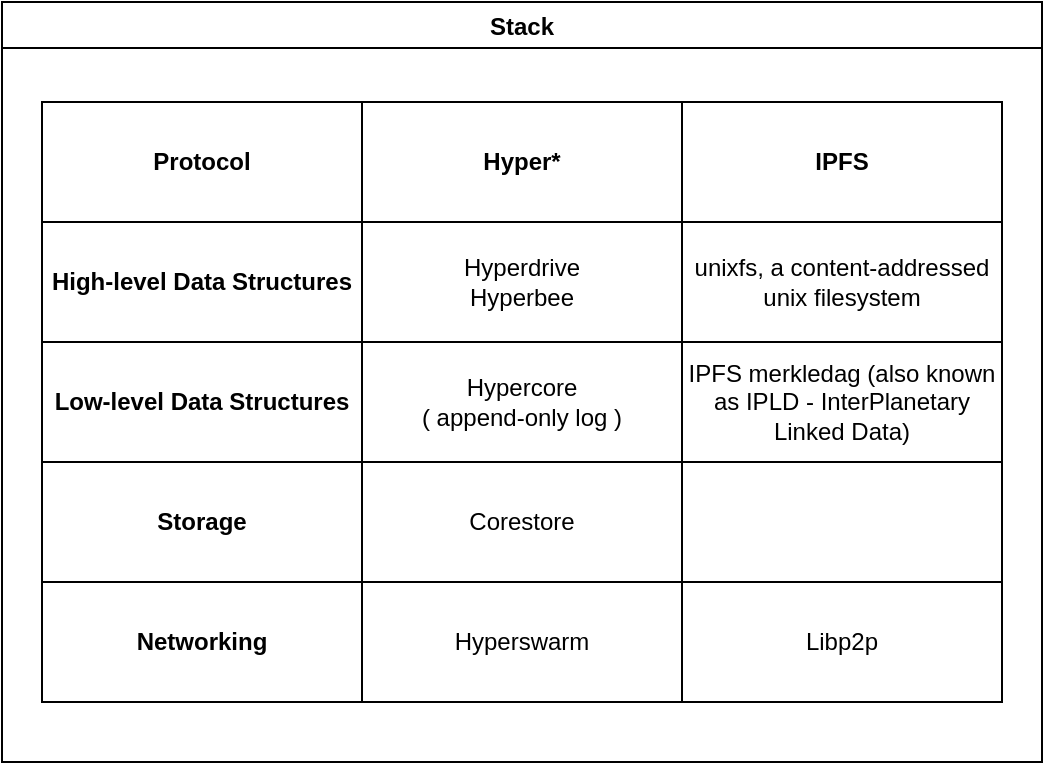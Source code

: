 <mxfile version="20.2.2" type="github" pages="4">
  <diagram id="uun_jjjuWUNww76_Udy4" name="Vergleich">
    <mxGraphModel dx="771" dy="587" grid="1" gridSize="10" guides="1" tooltips="1" connect="1" arrows="1" fold="1" page="1" pageScale="1" pageWidth="827" pageHeight="1169" math="0" shadow="0">
      <root>
        <mxCell id="0" />
        <mxCell id="1" parent="0" />
        <mxCell id="2KaCRzUMMeswWlVjjDwV-10" value="Stack" style="swimlane;" parent="1" vertex="1">
          <mxGeometry x="90" y="60" width="520" height="380" as="geometry" />
        </mxCell>
        <mxCell id="2KaCRzUMMeswWlVjjDwV-4" value="Hyper*" style="whiteSpace=wrap;html=1;align=center;fontStyle=1;fontSize=12;" parent="2KaCRzUMMeswWlVjjDwV-10" vertex="1">
          <mxGeometry x="180" y="50" width="160" height="60" as="geometry" />
        </mxCell>
        <mxCell id="2KaCRzUMMeswWlVjjDwV-9" value="IPFS merkledag (also known as IPLD - InterPlanetary Linked Data)" style="whiteSpace=wrap;html=1;align=center;fontSize=12;" parent="2KaCRzUMMeswWlVjjDwV-10" vertex="1">
          <mxGeometry x="340" y="170" width="160" height="60" as="geometry" />
        </mxCell>
        <mxCell id="2KaCRzUMMeswWlVjjDwV-5" value="Hypercore&lt;br&gt;( append-only log )" style="whiteSpace=wrap;html=1;align=center;fontSize=12;" parent="2KaCRzUMMeswWlVjjDwV-10" vertex="1">
          <mxGeometry x="180" y="170" width="160" height="60" as="geometry" />
        </mxCell>
        <mxCell id="2KaCRzUMMeswWlVjjDwV-8" value="IPFS" style="whiteSpace=wrap;html=1;align=center;fontStyle=1;fontSize=12;" parent="2KaCRzUMMeswWlVjjDwV-10" vertex="1">
          <mxGeometry x="340" y="50" width="160" height="60" as="geometry" />
        </mxCell>
        <mxCell id="2KaCRzUMMeswWlVjjDwV-11" value="Libp2p" style="whiteSpace=wrap;html=1;align=center;fontSize=12;" parent="2KaCRzUMMeswWlVjjDwV-10" vertex="1">
          <mxGeometry x="340" y="290" width="160" height="60" as="geometry" />
        </mxCell>
        <mxCell id="2KaCRzUMMeswWlVjjDwV-6" value="Hyperswarm" style="whiteSpace=wrap;html=1;align=center;fontSize=12;" parent="2KaCRzUMMeswWlVjjDwV-10" vertex="1">
          <mxGeometry x="180" y="290" width="160" height="60" as="geometry" />
        </mxCell>
        <mxCell id="2KaCRzUMMeswWlVjjDwV-12" value="Protocol" style="whiteSpace=wrap;html=1;align=center;fontStyle=1;fontSize=12;" parent="2KaCRzUMMeswWlVjjDwV-10" vertex="1">
          <mxGeometry x="20" y="50" width="160" height="60" as="geometry" />
        </mxCell>
        <mxCell id="2KaCRzUMMeswWlVjjDwV-13" value="Low-level Data Structures" style="whiteSpace=wrap;html=1;align=center;fontStyle=1;fontSize=12;" parent="2KaCRzUMMeswWlVjjDwV-10" vertex="1">
          <mxGeometry x="20" y="170" width="160" height="60" as="geometry" />
        </mxCell>
        <mxCell id="2KaCRzUMMeswWlVjjDwV-14" value="Networking" style="whiteSpace=wrap;html=1;align=center;fontStyle=1;fontSize=12;" parent="2KaCRzUMMeswWlVjjDwV-10" vertex="1">
          <mxGeometry x="20" y="290" width="160" height="60" as="geometry" />
        </mxCell>
        <mxCell id="oaFbPJ7K2uqsgNcsHxHo-1" value="Storage" style="whiteSpace=wrap;html=1;align=center;fontStyle=1;fontSize=12;" parent="2KaCRzUMMeswWlVjjDwV-10" vertex="1">
          <mxGeometry x="20" y="230" width="160" height="60" as="geometry" />
        </mxCell>
        <mxCell id="oaFbPJ7K2uqsgNcsHxHo-2" value="Corestore" style="whiteSpace=wrap;html=1;align=center;fontSize=12;" parent="2KaCRzUMMeswWlVjjDwV-10" vertex="1">
          <mxGeometry x="180" y="230" width="160" height="60" as="geometry" />
        </mxCell>
        <mxCell id="oaFbPJ7K2uqsgNcsHxHo-3" value="" style="whiteSpace=wrap;html=1;align=center;fontSize=12;" parent="2KaCRzUMMeswWlVjjDwV-10" vertex="1">
          <mxGeometry x="340" y="230" width="160" height="60" as="geometry" />
        </mxCell>
        <mxCell id="oaFbPJ7K2uqsgNcsHxHo-4" value="unixfs, a content-addressed unix filesystem" style="whiteSpace=wrap;html=1;align=center;fontStyle=0;fontSize=12;" parent="2KaCRzUMMeswWlVjjDwV-10" vertex="1">
          <mxGeometry x="340" y="110" width="160" height="60" as="geometry" />
        </mxCell>
        <mxCell id="oaFbPJ7K2uqsgNcsHxHo-5" value="Hyperdrive &lt;br style=&quot;font-size: 12px;&quot;&gt;Hyperbee" style="whiteSpace=wrap;html=1;align=center;fontSize=12;" parent="2KaCRzUMMeswWlVjjDwV-10" vertex="1">
          <mxGeometry x="180" y="110" width="160" height="60" as="geometry" />
        </mxCell>
        <mxCell id="oaFbPJ7K2uqsgNcsHxHo-6" value="High-level Data Structures" style="whiteSpace=wrap;html=1;align=center;fontStyle=1;fontSize=12;" parent="2KaCRzUMMeswWlVjjDwV-10" vertex="1">
          <mxGeometry x="20" y="110" width="160" height="60" as="geometry" />
        </mxCell>
      </root>
    </mxGraphModel>
  </diagram>
  <diagram id="JXnR_LFC6wYwE75qUCAt" name="Hypercore">
    <mxGraphModel dx="670" dy="510" grid="1" gridSize="10" guides="1" tooltips="1" connect="1" arrows="1" fold="1" page="1" pageScale="1" pageWidth="827" pageHeight="1169" math="0" shadow="0">
      <root>
        <mxCell id="0" />
        <mxCell id="1" parent="0" />
        <mxCell id="43YB2q3m0qKI83pl-AG2-2" value="Hypercore" style="whiteSpace=wrap;html=1;align=center;fontSize=12;" parent="1" vertex="1">
          <mxGeometry x="270" y="230" width="160" height="60" as="geometry" />
        </mxCell>
        <mxCell id="43YB2q3m0qKI83pl-AG2-3" value="Hyperswarm" style="whiteSpace=wrap;html=1;align=center;fontSize=12;" parent="1" vertex="1">
          <mxGeometry x="270" y="350" width="160" height="60" as="geometry" />
        </mxCell>
        <mxCell id="43YB2q3m0qKI83pl-AG2-5" value="Low-level Data Structures" style="whiteSpace=wrap;html=1;align=center;fontStyle=1;fontSize=12;" parent="1" vertex="1">
          <mxGeometry x="110" y="230" width="160" height="60" as="geometry" />
        </mxCell>
        <mxCell id="43YB2q3m0qKI83pl-AG2-6" value="Networking" style="whiteSpace=wrap;html=1;align=center;fontStyle=1;fontSize=12;" parent="1" vertex="1">
          <mxGeometry x="110" y="350" width="160" height="60" as="geometry" />
        </mxCell>
        <mxCell id="43YB2q3m0qKI83pl-AG2-7" value="Storage" style="whiteSpace=wrap;html=1;align=center;fontStyle=1;fontSize=12;" parent="1" vertex="1">
          <mxGeometry x="110" y="290" width="160" height="60" as="geometry" />
        </mxCell>
        <mxCell id="43YB2q3m0qKI83pl-AG2-9" value="Hyperbee" style="whiteSpace=wrap;html=1;align=center;fontSize=12;" parent="1" vertex="1">
          <mxGeometry x="270" y="170" width="160" height="60" as="geometry" />
        </mxCell>
        <mxCell id="43YB2q3m0qKI83pl-AG2-10" value="High-level Data Structures" style="whiteSpace=wrap;html=1;align=center;fontStyle=1;fontSize=12;" parent="1" vertex="1">
          <mxGeometry x="110" y="170" width="160" height="60" as="geometry" />
        </mxCell>
        <mxCell id="43YB2q3m0qKI83pl-AG2-11" value="Corestore-Networker" style="whiteSpace=wrap;html=1;align=center;fontSize=12;" parent="1" vertex="1">
          <mxGeometry x="450" y="350" width="160" height="60" as="geometry" />
        </mxCell>
        <mxCell id="43YB2q3m0qKI83pl-AG2-12" value="Hyperbee" style="whiteSpace=wrap;html=1;align=center;fontSize=12;" parent="1" vertex="1">
          <mxGeometry x="450" y="170" width="160" height="60" as="geometry" />
        </mxCell>
        <mxCell id="43YB2q3m0qKI83pl-AG2-13" value="Hypercore" style="whiteSpace=wrap;html=1;align=center;fontSize=12;" parent="1" vertex="1">
          <mxGeometry x="450" y="230" width="160" height="60" as="geometry" />
        </mxCell>
        <mxCell id="43YB2q3m0qKI83pl-AG2-14" value="Corestore" style="whiteSpace=wrap;html=1;align=center;fontSize=12;" parent="1" vertex="1">
          <mxGeometry x="450" y="290" width="160" height="60" as="geometry" />
        </mxCell>
        <mxCell id="mYdC2qalN-g83nR6YLBW-1" value="Optionen" style="whiteSpace=wrap;html=1;align=center;fontStyle=1;fontSize=12;" parent="1" vertex="1">
          <mxGeometry x="110" y="80" width="160" height="60" as="geometry" />
        </mxCell>
        <mxCell id="mYdC2qalN-g83nR6YLBW-2" value="Option 1" style="whiteSpace=wrap;html=1;align=center;fontSize=12;" parent="1" vertex="1">
          <mxGeometry x="270" y="80" width="160" height="60" as="geometry" />
        </mxCell>
        <mxCell id="mYdC2qalN-g83nR6YLBW-3" value="Option 2" style="whiteSpace=wrap;html=1;align=center;fontSize=12;" parent="1" vertex="1">
          <mxGeometry x="450" y="80" width="160" height="60" as="geometry" />
        </mxCell>
      </root>
    </mxGraphModel>
  </diagram>
  <diagram id="GQRyNk7cbLQzCoDl-Bhn" name="Notizen">
    <mxGraphModel dx="1497" dy="1679" grid="1" gridSize="10" guides="1" tooltips="1" connect="1" arrows="1" fold="1" page="1" pageScale="1" pageWidth="827" pageHeight="1169" math="0" shadow="0">
      <root>
        <mxCell id="0" />
        <mxCell id="1" parent="0" />
        <mxCell id="O5x1GRH74DmKK4106a0T-1" value="&lt;div&gt;&lt;b&gt;Sensor-Node 1&lt;/b&gt;&lt;/div&gt;&lt;div&gt;&lt;br&gt;&lt;/div&gt;&lt;div&gt;eigener Hypercore mit entsprechender ID und darauf aufbauender Hyperbee&lt;/div&gt;&lt;div&gt;&lt;br&gt;&lt;/div&gt;&lt;div&gt;Lädt weiteren HC mit dem Key des Snesor-Node 2 um dessen Hyperbee laden zu können um die Daten abfragen zu können&lt;br&gt;&lt;/div&gt;&lt;div&gt;&lt;br&gt;&lt;/div&gt;&lt;div&gt;mehrere HC -&amp;gt; Corestore benötigt? &lt;br&gt;&lt;/div&gt;" style="whiteSpace=wrap;html=1;align=center;fontSize=12;" parent="1" vertex="1">
          <mxGeometry x="180" y="70" width="350" height="210" as="geometry" />
        </mxCell>
        <mxCell id="O5x1GRH74DmKK4106a0T-2" value="&lt;div&gt;Node 3&lt;/div&gt;&lt;div&gt;&lt;br&gt;&lt;/div&gt;&lt;div&gt;benötigt Key von Sensor-Node 1 HC und Senor-Node 2 HC um auf HB zugreifen zu können&lt;br&gt;&lt;/div&gt;" style="whiteSpace=wrap;html=1;align=center;fontSize=12;" parent="1" vertex="1">
          <mxGeometry x="610" y="70" width="270" height="120" as="geometry" />
        </mxCell>
        <mxCell id="O5x1GRH74DmKK4106a0T-3" value="&lt;div&gt;&lt;b&gt;Sensor-Node 2&lt;br&gt;&lt;/b&gt;&lt;/div&gt;&lt;div&gt;&lt;br&gt;&lt;/div&gt;&lt;div&gt;eigener Hypercore mit entsprechender ID und darauf aufbauender Hyperbee&lt;/div&gt;&lt;div&gt;&lt;br&gt;&lt;/div&gt;&lt;div&gt;Lädt weiteren HC mit dem Key des Snesor-Node 1 um dessen Hyperbee laden zu können um die Daten abfragen zu können&lt;br&gt;&lt;/div&gt;" style="whiteSpace=wrap;html=1;align=center;fontSize=12;" parent="1" vertex="1">
          <mxGeometry x="180" y="350" width="350" height="210" as="geometry" />
        </mxCell>
        <mxCell id="O5x1GRH74DmKK4106a0T-4" value="&lt;div align=&quot;left&quot;&gt;nur mit dem Public Key eines Nodes hat man auf diesen lesen zugriff.&amp;nbsp; Wie kommt man an die Keys? alle Core-Key abhängigkeiten Hard coden? &lt;br&gt;&lt;/div&gt;" style="text;html=1;strokeColor=none;fillColor=none;align=center;verticalAlign=middle;whiteSpace=wrap;rounded=0;fontSize=12;" parent="1" vertex="1">
          <mxGeometry x="570" y="345" width="440" height="220" as="geometry" />
        </mxCell>
        <mxCell id="uXaq-UF1QE-Ey5h3a9tN-1" style="edgeStyle=orthogonalEdgeStyle;rounded=0;orthogonalLoop=1;jettySize=auto;html=1;entryX=0.5;entryY=1;entryDx=0;entryDy=0;curved=1;exitX=0.5;exitY=1;exitDx=0;exitDy=0;endArrow=none;endFill=0;" edge="1" parent="1" source="JAHHq9PrO2_97utlqQtJ-1" target="JAHHq9PrO2_97utlqQtJ-2">
          <mxGeometry relative="1" as="geometry">
            <Array as="points">
              <mxPoint x="-580" y="250" />
              <mxPoint x="-30" y="250" />
            </Array>
          </mxGeometry>
        </mxCell>
        <mxCell id="uXaq-UF1QE-Ey5h3a9tN-2" value="Share the same PK" style="edgeLabel;html=1;align=center;verticalAlign=middle;resizable=0;points=[];" vertex="1" connectable="0" parent="uXaq-UF1QE-Ey5h3a9tN-1">
          <mxGeometry x="-0.001" y="-2" relative="1" as="geometry">
            <mxPoint x="3" y="8" as="offset" />
          </mxGeometry>
        </mxCell>
        <mxCell id="uXaq-UF1QE-Ey5h3a9tN-7" style="edgeStyle=none;rounded=0;orthogonalLoop=1;jettySize=auto;html=1;exitX=1;exitY=0;exitDx=0;exitDy=0;endArrow=classic;endFill=1;" edge="1" parent="1" source="JAHHq9PrO2_97utlqQtJ-1" target="JAHHq9PrO2_97utlqQtJ-4">
          <mxGeometry relative="1" as="geometry" />
        </mxCell>
        <mxCell id="uXaq-UF1QE-Ey5h3a9tN-8" value="&lt;div style=&quot;font-size: 8px;&quot;&gt;Start announcing &lt;br style=&quot;font-size: 8px;&quot;&gt;a discovery key on the DHT&lt;/div&gt;and Join swarm with the &lt;br style=&quot;font-size: 8px;&quot;&gt;discoveryKey argument&lt;br style=&quot;font-size: 8px;&quot;&gt; as the topic" style="edgeLabel;html=1;align=center;verticalAlign=middle;resizable=0;points=[];fontSize=8;" vertex="1" connectable="0" parent="uXaq-UF1QE-Ey5h3a9tN-7">
          <mxGeometry x="0.015" y="-2" relative="1" as="geometry">
            <mxPoint as="offset" />
          </mxGeometry>
        </mxCell>
        <mxCell id="uXaq-UF1QE-Ey5h3a9tN-9" style="edgeStyle=none;rounded=0;orthogonalLoop=1;jettySize=auto;html=1;exitX=1;exitY=0.75;exitDx=0;exitDy=0;startArrow=none;startFill=0;endArrow=classic;endFill=1;" edge="1" parent="1" source="JAHHq9PrO2_97utlqQtJ-1" target="JAHHq9PrO2_97utlqQtJ-4">
          <mxGeometry relative="1" as="geometry" />
        </mxCell>
        <mxCell id="JAHHq9PrO2_97utlqQtJ-1" value="Sensor-Node 1" style="whiteSpace=wrap;html=1;align=center;fontSize=12;" parent="1" vertex="1">
          <mxGeometry x="-660" y="120" width="160" height="60" as="geometry" />
        </mxCell>
        <mxCell id="uXaq-UF1QE-Ey5h3a9tN-3" style="rounded=0;orthogonalLoop=1;jettySize=auto;html=1;exitX=0;exitY=0;exitDx=0;exitDy=0;endArrow=classic;endFill=1;startArrow=none;startFill=0;" edge="1" parent="1" source="JAHHq9PrO2_97utlqQtJ-2" target="JAHHq9PrO2_97utlqQtJ-4">
          <mxGeometry relative="1" as="geometry" />
        </mxCell>
        <mxCell id="uXaq-UF1QE-Ey5h3a9tN-6" value="Start lookup &lt;br style=&quot;font-size: 8px;&quot;&gt;a discovery key on the DHT&lt;br style=&quot;font-size: 8px;&quot;&gt;and Join swarm with the &lt;br style=&quot;font-size: 8px;&quot;&gt;discoveryKey argument&lt;br style=&quot;font-size: 8px;&quot;&gt; as the topic" style="edgeLabel;html=1;align=center;verticalAlign=middle;resizable=0;points=[];fontSize=8;" vertex="1" connectable="0" parent="uXaq-UF1QE-Ey5h3a9tN-3">
          <mxGeometry x="-0.404" y="2" relative="1" as="geometry">
            <mxPoint x="-42" as="offset" />
          </mxGeometry>
        </mxCell>
        <mxCell id="uXaq-UF1QE-Ey5h3a9tN-10" style="edgeStyle=none;rounded=0;orthogonalLoop=1;jettySize=auto;html=1;exitX=0;exitY=0.75;exitDx=0;exitDy=0;startArrow=classic;startFill=1;endArrow=none;endFill=0;" edge="1" parent="1" source="JAHHq9PrO2_97utlqQtJ-2" target="JAHHq9PrO2_97utlqQtJ-4">
          <mxGeometry relative="1" as="geometry" />
        </mxCell>
        <mxCell id="JAHHq9PrO2_97utlqQtJ-2" value="Node 3" style="whiteSpace=wrap;html=1;align=center;fontSize=12;" parent="1" vertex="1">
          <mxGeometry x="-110" y="120" width="160" height="60" as="geometry" />
        </mxCell>
        <mxCell id="JAHHq9PrO2_97utlqQtJ-4" value="Hyperswarm DHT" style="line;strokeWidth=4;direction=south;html=1;perimeter=backbonePerimeter;points=[];outlineConnect=0;" parent="1" vertex="1">
          <mxGeometry x="-310" y="50" width="10" height="180" as="geometry" />
        </mxCell>
        <mxCell id="uXaq-UF1QE-Ey5h3a9tN-4" value="Join on Topic: Discovery Key" style="text;html=1;strokeColor=none;fillColor=none;align=center;verticalAlign=middle;whiteSpace=wrap;rounded=0;" vertex="1" parent="1">
          <mxGeometry x="-390" y="10" width="170" height="30" as="geometry" />
        </mxCell>
        <mxCell id="uXaq-UF1QE-Ey5h3a9tN-5" value="v" style="html=1;" vertex="1" parent="1">
          <mxGeometry x="-800" y="-30" width="110" height="50" as="geometry" />
        </mxCell>
      </root>
    </mxGraphModel>
  </diagram>
  <diagram id="TWpIVF_u3TdZswTRyqDv" name="Netzwerk">
    <mxGraphModel dx="2755" dy="1468" grid="1" gridSize="10" guides="1" tooltips="1" connect="1" arrows="1" fold="1" page="1" pageScale="1" pageWidth="827" pageHeight="1169" math="0" shadow="0">
      <root>
        <mxCell id="0" />
        <mxCell id="1" parent="0" />
        <mxCell id="yDLoRIvNL7hG9R2Gn2BZ-14" value="Netzwork (Share the same Public Key)" style="swimlane;" parent="1" vertex="1">
          <mxGeometry x="-800" y="395" width="740" height="505" as="geometry" />
        </mxCell>
        <mxCell id="yDLoRIvNL7hG9R2Gn2BZ-18" style="edgeStyle=none;rounded=0;orthogonalLoop=1;jettySize=auto;html=1;entryX=1;entryY=1;entryDx=0;entryDy=0;endArrow=none;endFill=0;exitX=0;exitY=0;exitDx=0;exitDy=0;" parent="yDLoRIvNL7hG9R2Gn2BZ-14" source="yDLoRIvNL7hG9R2Gn2BZ-2" target="yDLoRIvNL7hG9R2Gn2BZ-5" edge="1">
          <mxGeometry relative="1" as="geometry" />
        </mxCell>
        <mxCell id="yDLoRIvNL7hG9R2Gn2BZ-2" value="Sensor-Node 2" style="whiteSpace=wrap;html=1;align=center;fontSize=12;" parent="yDLoRIvNL7hG9R2Gn2BZ-14" vertex="1">
          <mxGeometry x="510" y="362.5" width="160" height="60" as="geometry" />
        </mxCell>
        <mxCell id="yDLoRIvNL7hG9R2Gn2BZ-9" style="edgeStyle=orthogonalEdgeStyle;rounded=0;orthogonalLoop=1;jettySize=auto;html=1;entryX=0.5;entryY=0;entryDx=0;entryDy=0;endArrow=none;endFill=0;" parent="yDLoRIvNL7hG9R2Gn2BZ-14" source="yDLoRIvNL7hG9R2Gn2BZ-3" target="yDLoRIvNL7hG9R2Gn2BZ-2" edge="1">
          <mxGeometry relative="1" as="geometry" />
        </mxCell>
        <mxCell id="yDLoRIvNL7hG9R2Gn2BZ-15" style="edgeStyle=none;rounded=0;orthogonalLoop=1;jettySize=auto;html=1;entryX=1;entryY=0;entryDx=0;entryDy=0;endArrow=none;endFill=0;exitX=0;exitY=1;exitDx=0;exitDy=0;" parent="yDLoRIvNL7hG9R2Gn2BZ-14" source="yDLoRIvNL7hG9R2Gn2BZ-3" target="yDLoRIvNL7hG9R2Gn2BZ-5" edge="1">
          <mxGeometry relative="1" as="geometry" />
        </mxCell>
        <mxCell id="yDLoRIvNL7hG9R2Gn2BZ-3" value="Node 3" style="whiteSpace=wrap;html=1;align=center;fontSize=12;" parent="yDLoRIvNL7hG9R2Gn2BZ-14" vertex="1">
          <mxGeometry x="510" y="82.5" width="160" height="60" as="geometry" />
        </mxCell>
        <mxCell id="yDLoRIvNL7hG9R2Gn2BZ-5" value="Node 5" style="whiteSpace=wrap;html=1;align=center;fontSize=12;" parent="yDLoRIvNL7hG9R2Gn2BZ-14" vertex="1">
          <mxGeometry x="290" y="222.5" width="160" height="60" as="geometry" />
        </mxCell>
        <mxCell id="yDLoRIvNL7hG9R2Gn2BZ-16" style="edgeStyle=none;rounded=0;orthogonalLoop=1;jettySize=auto;html=1;entryX=0;entryY=0;entryDx=0;entryDy=0;endArrow=none;endFill=0;exitX=1;exitY=1;exitDx=0;exitDy=0;" parent="yDLoRIvNL7hG9R2Gn2BZ-14" source="yDLoRIvNL7hG9R2Gn2BZ-1" target="yDLoRIvNL7hG9R2Gn2BZ-5" edge="1">
          <mxGeometry relative="1" as="geometry" />
        </mxCell>
        <mxCell id="yDLoRIvNL7hG9R2Gn2BZ-1" value="Sensor-Node 1" style="whiteSpace=wrap;html=1;align=center;fontSize=12;" parent="yDLoRIvNL7hG9R2Gn2BZ-14" vertex="1">
          <mxGeometry x="70" y="82.5" width="160" height="60" as="geometry" />
        </mxCell>
        <mxCell id="yDLoRIvNL7hG9R2Gn2BZ-8" style="edgeStyle=orthogonalEdgeStyle;rounded=0;orthogonalLoop=1;jettySize=auto;html=1;endArrow=none;endFill=0;" parent="yDLoRIvNL7hG9R2Gn2BZ-14" source="yDLoRIvNL7hG9R2Gn2BZ-1" target="yDLoRIvNL7hG9R2Gn2BZ-3" edge="1">
          <mxGeometry relative="1" as="geometry" />
        </mxCell>
        <mxCell id="yDLoRIvNL7hG9R2Gn2BZ-17" style="edgeStyle=none;rounded=0;orthogonalLoop=1;jettySize=auto;html=1;entryX=0;entryY=1;entryDx=0;entryDy=0;endArrow=none;endFill=0;exitX=1;exitY=0;exitDx=0;exitDy=0;" parent="yDLoRIvNL7hG9R2Gn2BZ-14" source="yDLoRIvNL7hG9R2Gn2BZ-4" target="yDLoRIvNL7hG9R2Gn2BZ-5" edge="1">
          <mxGeometry relative="1" as="geometry" />
        </mxCell>
        <mxCell id="yDLoRIvNL7hG9R2Gn2BZ-4" value="Node 4" style="whiteSpace=wrap;html=1;align=center;fontSize=12;" parent="yDLoRIvNL7hG9R2Gn2BZ-14" vertex="1">
          <mxGeometry x="70" y="362.5" width="160" height="60" as="geometry" />
        </mxCell>
        <mxCell id="yDLoRIvNL7hG9R2Gn2BZ-10" style="edgeStyle=orthogonalEdgeStyle;rounded=0;orthogonalLoop=1;jettySize=auto;html=1;entryX=1;entryY=0.5;entryDx=0;entryDy=0;endArrow=none;endFill=0;" parent="yDLoRIvNL7hG9R2Gn2BZ-14" source="yDLoRIvNL7hG9R2Gn2BZ-2" target="yDLoRIvNL7hG9R2Gn2BZ-4" edge="1">
          <mxGeometry relative="1" as="geometry" />
        </mxCell>
        <mxCell id="yDLoRIvNL7hG9R2Gn2BZ-11" style="edgeStyle=orthogonalEdgeStyle;rounded=0;orthogonalLoop=1;jettySize=auto;html=1;entryX=0.5;entryY=1;entryDx=0;entryDy=0;endArrow=none;endFill=0;" parent="yDLoRIvNL7hG9R2Gn2BZ-14" source="yDLoRIvNL7hG9R2Gn2BZ-4" target="yDLoRIvNL7hG9R2Gn2BZ-1" edge="1">
          <mxGeometry relative="1" as="geometry" />
        </mxCell>
        <mxCell id="yDLoRIvNL7hG9R2Gn2BZ-19" value="&lt;div align=&quot;left&quot;&gt;Sensor-Node&#39;s: &lt;br&gt;&lt;/div&gt;&lt;div align=&quot;left&quot;&gt;&lt;ul&gt;&lt;li&gt;Write measured values in Hyperbee&lt;/li&gt;&lt;li&gt;should also be able to query the measured data of other sensor nodes&lt;br&gt;&lt;/li&gt;&lt;/ul&gt;&lt;/div&gt;" style="text;html=1;strokeColor=none;fillColor=none;align=center;verticalAlign=middle;whiteSpace=wrap;rounded=0;" parent="1" vertex="1">
          <mxGeometry x="-800" y="260" width="260" height="100" as="geometry" />
        </mxCell>
        <mxCell id="yDLoRIvNL7hG9R2Gn2BZ-20" value="&lt;div align=&quot;left&quot;&gt;Node&#39;s: &lt;br&gt;&lt;ul&gt;&lt;li&gt;query the measured data of sensor nodes&lt;/li&gt;&lt;li&gt;contribute to load sharing in the network&lt;br&gt;&lt;/li&gt;&lt;/ul&gt;&lt;/div&gt;" style="text;html=1;strokeColor=none;fillColor=none;align=center;verticalAlign=middle;whiteSpace=wrap;rounded=0;" parent="1" vertex="1">
          <mxGeometry x="-510" y="260" width="260" height="100" as="geometry" />
        </mxCell>
        <mxCell id="hv78FTbzO6wwOHshBAjz-2" value="Corestore&#xa;Sensor-Node 2" style="swimlane;fontStyle=0;childLayout=stackLayout;horizontal=1;startSize=40;horizontalStack=0;resizeParent=1;resizeParentMax=0;resizeLast=0;collapsible=1;marginBottom=0;" parent="1" vertex="1">
          <mxGeometry x="-800" y="970" width="260" height="160" as="geometry" />
        </mxCell>
        <mxCell id="hv78FTbzO6wwOHshBAjz-3" value="Core initializing w/ PK from Sensor-Node 1" style="text;strokeColor=none;fillColor=none;align=left;verticalAlign=middle;spacingLeft=4;spacingRight=4;overflow=hidden;points=[[0,0.5],[1,0.5]];portConstraint=eastwest;rotatable=0;" parent="hv78FTbzO6wwOHshBAjz-2" vertex="1">
          <mxGeometry y="40" width="260" height="30" as="geometry" />
        </mxCell>
        <mxCell id="hv78FTbzO6wwOHshBAjz-4" value="Core initializing w/ PK from Node 3" style="text;strokeColor=none;fillColor=none;align=left;verticalAlign=middle;spacingLeft=4;spacingRight=4;overflow=hidden;points=[[0,0.5],[1,0.5]];portConstraint=eastwest;rotatable=0;" parent="hv78FTbzO6wwOHshBAjz-2" vertex="1">
          <mxGeometry y="70" width="260" height="30" as="geometry" />
        </mxCell>
        <mxCell id="hv78FTbzO6wwOHshBAjz-5" value="Core initializing w/ PK from Node 4" style="text;strokeColor=none;fillColor=none;align=left;verticalAlign=middle;spacingLeft=4;spacingRight=4;overflow=hidden;points=[[0,0.5],[1,0.5]];portConstraint=eastwest;rotatable=0;" parent="hv78FTbzO6wwOHshBAjz-2" vertex="1">
          <mxGeometry y="100" width="260" height="30" as="geometry" />
        </mxCell>
        <mxCell id="hv78FTbzO6wwOHshBAjz-6" value="Core initializing w/ PK from Node 5" style="text;strokeColor=none;fillColor=none;align=left;verticalAlign=middle;spacingLeft=4;spacingRight=4;overflow=hidden;points=[[0,0.5],[1,0.5]];portConstraint=eastwest;rotatable=0;" parent="hv78FTbzO6wwOHshBAjz-2" vertex="1">
          <mxGeometry y="130" width="260" height="30" as="geometry" />
        </mxCell>
      </root>
    </mxGraphModel>
  </diagram>
</mxfile>
